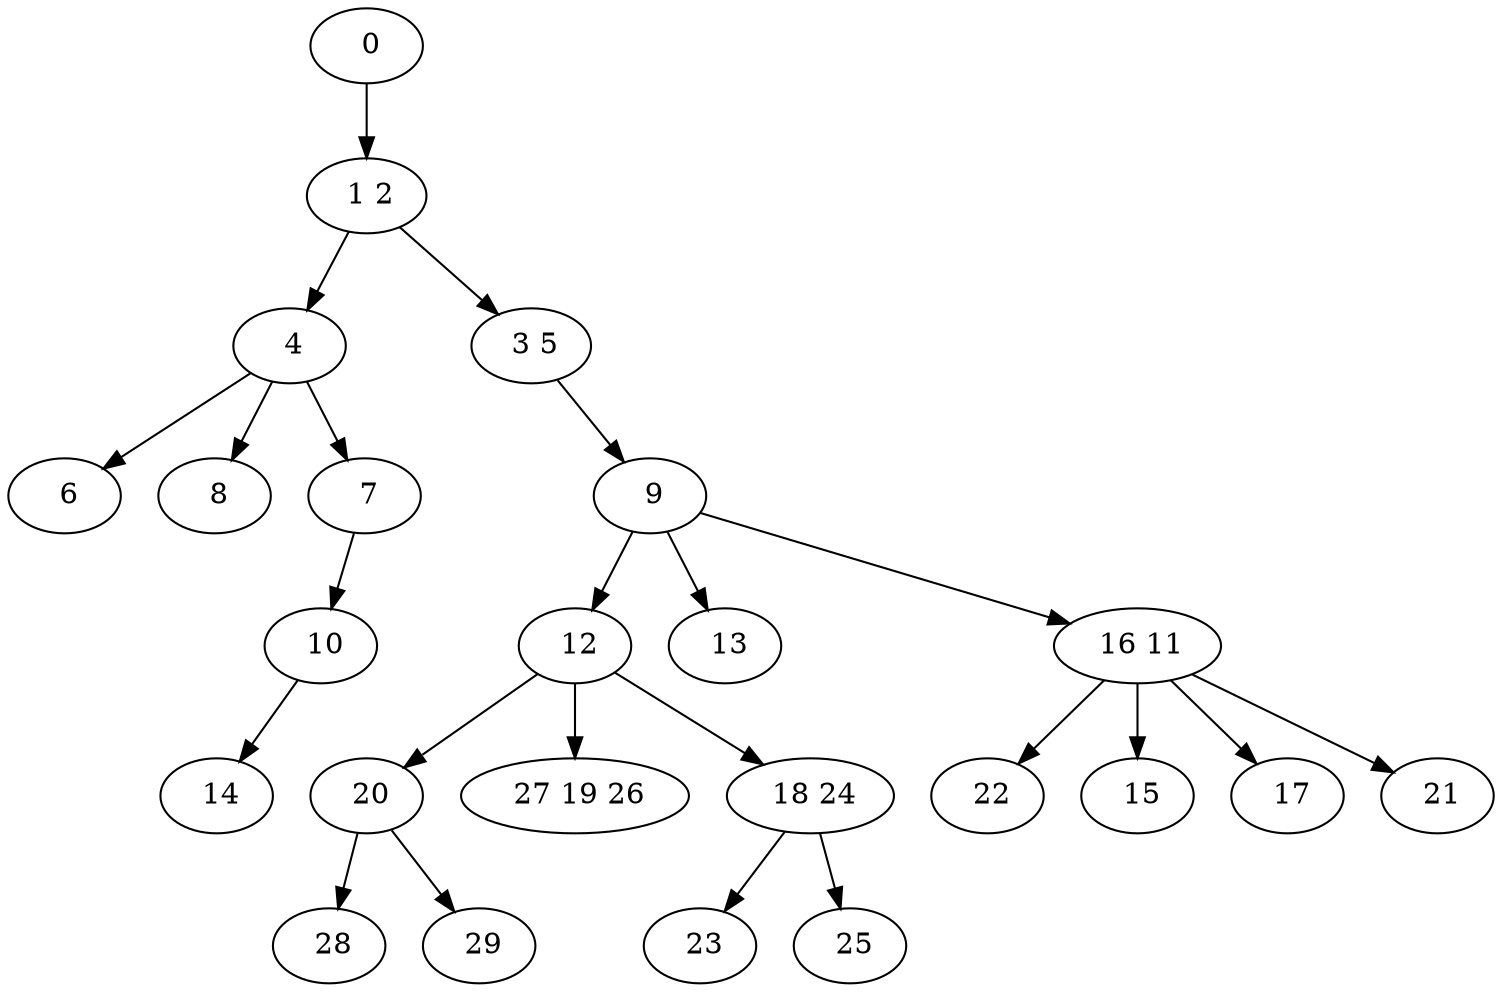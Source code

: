 digraph mytree {
" 0" -> " 1 2";
" 1 2" -> " 4";
" 1 2" -> " 3 5";
" 12" -> " 20";
" 12" -> " 27 19 26";
" 12" -> " 18 24";
" 4" -> " 6";
" 4" -> " 8";
" 4" -> " 7";
" 6";
" 8";
" 10" -> " 14";
" 7" -> " 10";
" 9" -> " 12";
" 9" -> " 13";
" 9" -> " 16 11";
" 13";
" 16 11" -> " 22";
" 16 11" -> " 15";
" 16 11" -> " 17";
" 16 11" -> " 21";
" 20" -> " 28";
" 20" -> " 29";
" 27 19 26";
" 18 24" -> " 23";
" 18 24" -> " 25";
" 23";
" 22";
" 28";
" 29";
" 25";
" 15";
" 17";
" 21";
" 14";
" 3 5" -> " 9";
}
